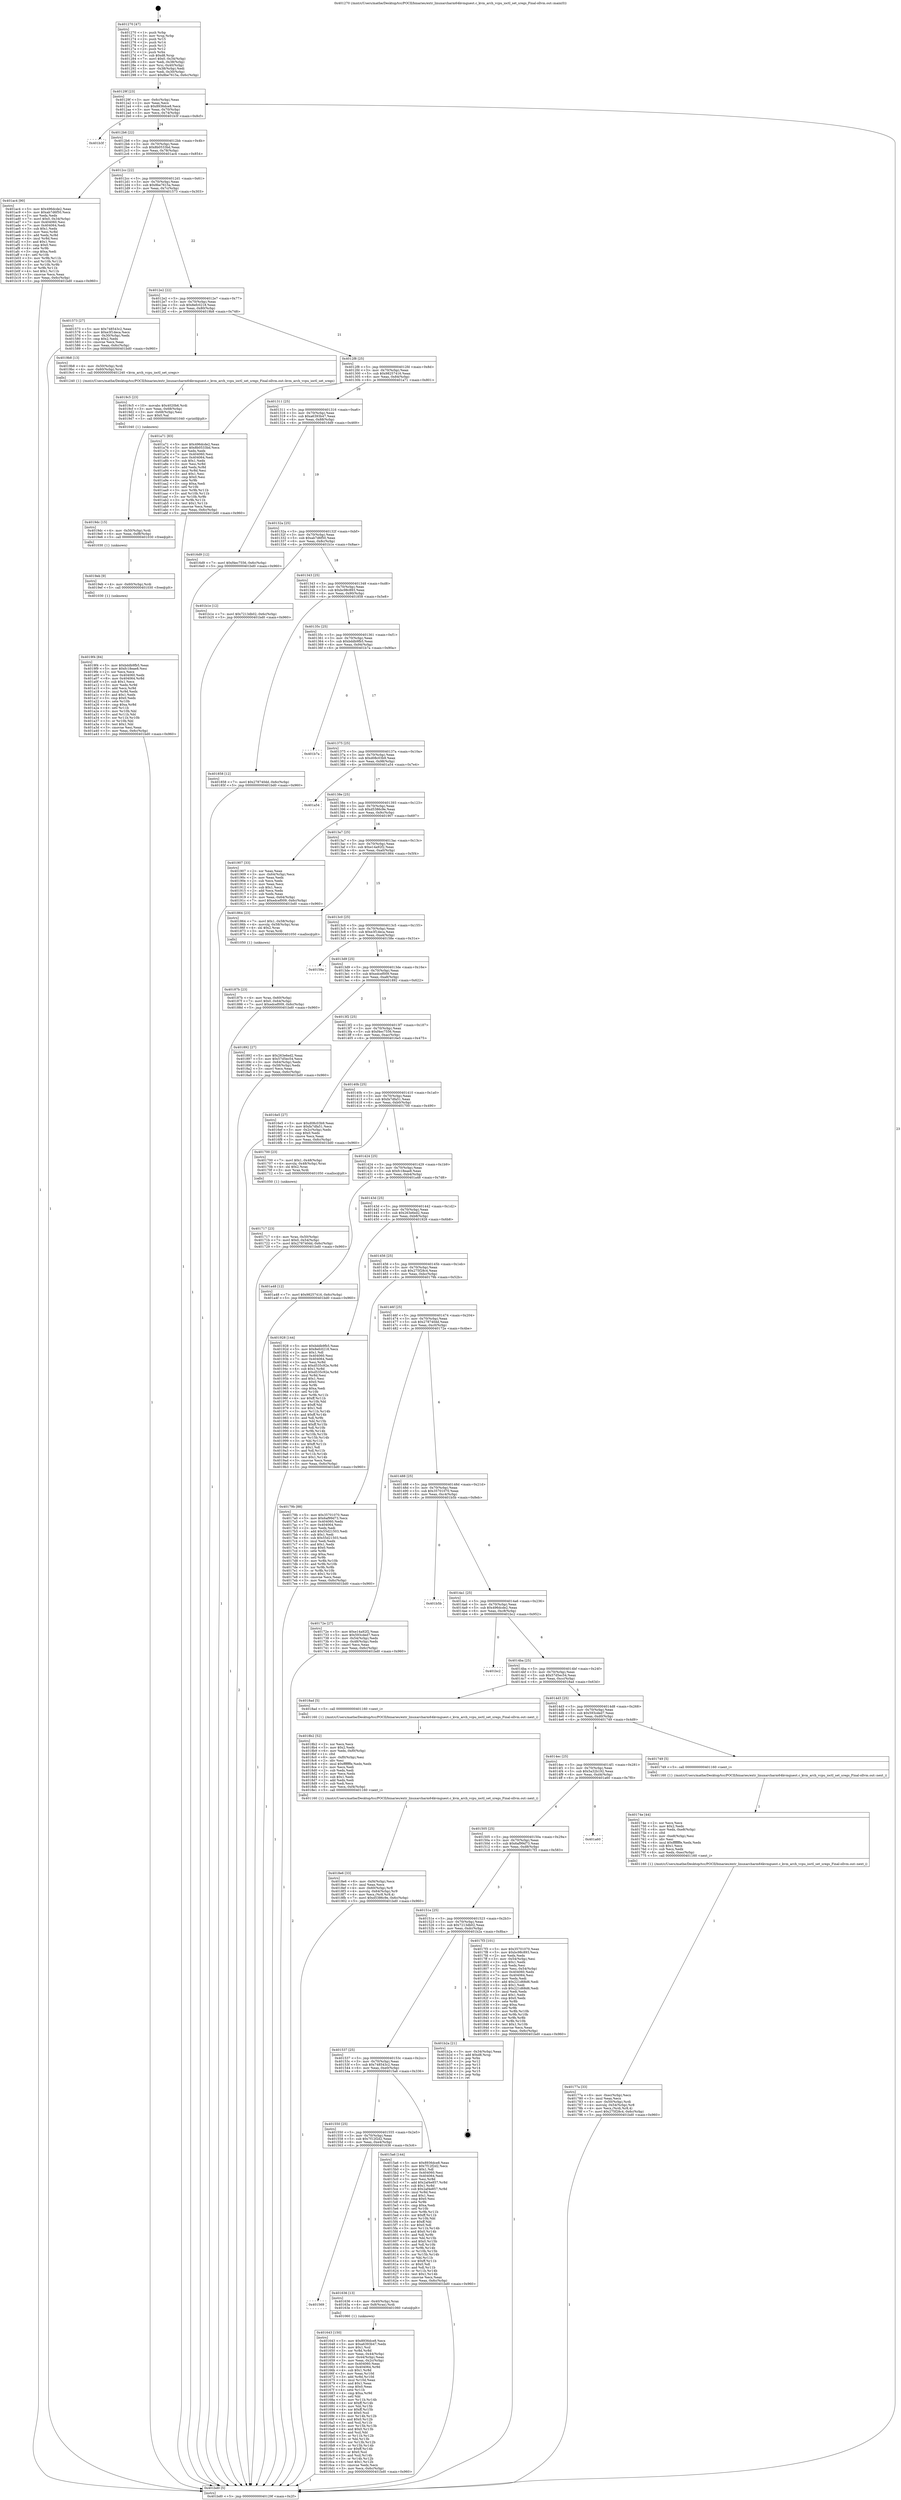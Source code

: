 digraph "0x401270" {
  label = "0x401270 (/mnt/c/Users/mathe/Desktop/tcc/POCII/binaries/extr_linuxarcharm64kvmguest.c_kvm_arch_vcpu_ioctl_set_sregs_Final-ollvm.out::main(0))"
  labelloc = "t"
  node[shape=record]

  Entry [label="",width=0.3,height=0.3,shape=circle,fillcolor=black,style=filled]
  "0x40129f" [label="{
     0x40129f [23]\l
     | [instrs]\l
     &nbsp;&nbsp;0x40129f \<+3\>: mov -0x6c(%rbp),%eax\l
     &nbsp;&nbsp;0x4012a2 \<+2\>: mov %eax,%ecx\l
     &nbsp;&nbsp;0x4012a4 \<+6\>: sub $0x8936dce8,%ecx\l
     &nbsp;&nbsp;0x4012aa \<+3\>: mov %eax,-0x70(%rbp)\l
     &nbsp;&nbsp;0x4012ad \<+3\>: mov %ecx,-0x74(%rbp)\l
     &nbsp;&nbsp;0x4012b0 \<+6\>: je 0000000000401b3f \<main+0x8cf\>\l
  }"]
  "0x401b3f" [label="{
     0x401b3f\l
  }", style=dashed]
  "0x4012b6" [label="{
     0x4012b6 [22]\l
     | [instrs]\l
     &nbsp;&nbsp;0x4012b6 \<+5\>: jmp 00000000004012bb \<main+0x4b\>\l
     &nbsp;&nbsp;0x4012bb \<+3\>: mov -0x70(%rbp),%eax\l
     &nbsp;&nbsp;0x4012be \<+5\>: sub $0x8b0533bd,%eax\l
     &nbsp;&nbsp;0x4012c3 \<+3\>: mov %eax,-0x78(%rbp)\l
     &nbsp;&nbsp;0x4012c6 \<+6\>: je 0000000000401ac4 \<main+0x854\>\l
  }"]
  Exit [label="",width=0.3,height=0.3,shape=circle,fillcolor=black,style=filled,peripheries=2]
  "0x401ac4" [label="{
     0x401ac4 [90]\l
     | [instrs]\l
     &nbsp;&nbsp;0x401ac4 \<+5\>: mov $0x496dcde2,%eax\l
     &nbsp;&nbsp;0x401ac9 \<+5\>: mov $0xab7d6f50,%ecx\l
     &nbsp;&nbsp;0x401ace \<+2\>: xor %edx,%edx\l
     &nbsp;&nbsp;0x401ad0 \<+7\>: movl $0x0,-0x34(%rbp)\l
     &nbsp;&nbsp;0x401ad7 \<+7\>: mov 0x404060,%esi\l
     &nbsp;&nbsp;0x401ade \<+7\>: mov 0x404064,%edi\l
     &nbsp;&nbsp;0x401ae5 \<+3\>: sub $0x1,%edx\l
     &nbsp;&nbsp;0x401ae8 \<+3\>: mov %esi,%r8d\l
     &nbsp;&nbsp;0x401aeb \<+3\>: add %edx,%r8d\l
     &nbsp;&nbsp;0x401aee \<+4\>: imul %r8d,%esi\l
     &nbsp;&nbsp;0x401af2 \<+3\>: and $0x1,%esi\l
     &nbsp;&nbsp;0x401af5 \<+3\>: cmp $0x0,%esi\l
     &nbsp;&nbsp;0x401af8 \<+4\>: sete %r9b\l
     &nbsp;&nbsp;0x401afc \<+3\>: cmp $0xa,%edi\l
     &nbsp;&nbsp;0x401aff \<+4\>: setl %r10b\l
     &nbsp;&nbsp;0x401b03 \<+3\>: mov %r9b,%r11b\l
     &nbsp;&nbsp;0x401b06 \<+3\>: and %r10b,%r11b\l
     &nbsp;&nbsp;0x401b09 \<+3\>: xor %r10b,%r9b\l
     &nbsp;&nbsp;0x401b0c \<+3\>: or %r9b,%r11b\l
     &nbsp;&nbsp;0x401b0f \<+4\>: test $0x1,%r11b\l
     &nbsp;&nbsp;0x401b13 \<+3\>: cmovne %ecx,%eax\l
     &nbsp;&nbsp;0x401b16 \<+3\>: mov %eax,-0x6c(%rbp)\l
     &nbsp;&nbsp;0x401b19 \<+5\>: jmp 0000000000401bd0 \<main+0x960\>\l
  }"]
  "0x4012cc" [label="{
     0x4012cc [22]\l
     | [instrs]\l
     &nbsp;&nbsp;0x4012cc \<+5\>: jmp 00000000004012d1 \<main+0x61\>\l
     &nbsp;&nbsp;0x4012d1 \<+3\>: mov -0x70(%rbp),%eax\l
     &nbsp;&nbsp;0x4012d4 \<+5\>: sub $0x8be7615a,%eax\l
     &nbsp;&nbsp;0x4012d9 \<+3\>: mov %eax,-0x7c(%rbp)\l
     &nbsp;&nbsp;0x4012dc \<+6\>: je 0000000000401573 \<main+0x303\>\l
  }"]
  "0x4019f4" [label="{
     0x4019f4 [84]\l
     | [instrs]\l
     &nbsp;&nbsp;0x4019f4 \<+5\>: mov $0xbddb9fb5,%eax\l
     &nbsp;&nbsp;0x4019f9 \<+5\>: mov $0xfc18eae8,%esi\l
     &nbsp;&nbsp;0x4019fe \<+2\>: xor %ecx,%ecx\l
     &nbsp;&nbsp;0x401a00 \<+7\>: mov 0x404060,%edx\l
     &nbsp;&nbsp;0x401a07 \<+8\>: mov 0x404064,%r8d\l
     &nbsp;&nbsp;0x401a0f \<+3\>: sub $0x1,%ecx\l
     &nbsp;&nbsp;0x401a12 \<+3\>: mov %edx,%r9d\l
     &nbsp;&nbsp;0x401a15 \<+3\>: add %ecx,%r9d\l
     &nbsp;&nbsp;0x401a18 \<+4\>: imul %r9d,%edx\l
     &nbsp;&nbsp;0x401a1c \<+3\>: and $0x1,%edx\l
     &nbsp;&nbsp;0x401a1f \<+3\>: cmp $0x0,%edx\l
     &nbsp;&nbsp;0x401a22 \<+4\>: sete %r10b\l
     &nbsp;&nbsp;0x401a26 \<+4\>: cmp $0xa,%r8d\l
     &nbsp;&nbsp;0x401a2a \<+4\>: setl %r11b\l
     &nbsp;&nbsp;0x401a2e \<+3\>: mov %r10b,%bl\l
     &nbsp;&nbsp;0x401a31 \<+3\>: and %r11b,%bl\l
     &nbsp;&nbsp;0x401a34 \<+3\>: xor %r11b,%r10b\l
     &nbsp;&nbsp;0x401a37 \<+3\>: or %r10b,%bl\l
     &nbsp;&nbsp;0x401a3a \<+3\>: test $0x1,%bl\l
     &nbsp;&nbsp;0x401a3d \<+3\>: cmovne %esi,%eax\l
     &nbsp;&nbsp;0x401a40 \<+3\>: mov %eax,-0x6c(%rbp)\l
     &nbsp;&nbsp;0x401a43 \<+5\>: jmp 0000000000401bd0 \<main+0x960\>\l
  }"]
  "0x401573" [label="{
     0x401573 [27]\l
     | [instrs]\l
     &nbsp;&nbsp;0x401573 \<+5\>: mov $0x748543c2,%eax\l
     &nbsp;&nbsp;0x401578 \<+5\>: mov $0xe3f1deca,%ecx\l
     &nbsp;&nbsp;0x40157d \<+3\>: mov -0x30(%rbp),%edx\l
     &nbsp;&nbsp;0x401580 \<+3\>: cmp $0x2,%edx\l
     &nbsp;&nbsp;0x401583 \<+3\>: cmovne %ecx,%eax\l
     &nbsp;&nbsp;0x401586 \<+3\>: mov %eax,-0x6c(%rbp)\l
     &nbsp;&nbsp;0x401589 \<+5\>: jmp 0000000000401bd0 \<main+0x960\>\l
  }"]
  "0x4012e2" [label="{
     0x4012e2 [22]\l
     | [instrs]\l
     &nbsp;&nbsp;0x4012e2 \<+5\>: jmp 00000000004012e7 \<main+0x77\>\l
     &nbsp;&nbsp;0x4012e7 \<+3\>: mov -0x70(%rbp),%eax\l
     &nbsp;&nbsp;0x4012ea \<+5\>: sub $0x8efc0218,%eax\l
     &nbsp;&nbsp;0x4012ef \<+3\>: mov %eax,-0x80(%rbp)\l
     &nbsp;&nbsp;0x4012f2 \<+6\>: je 00000000004019b8 \<main+0x748\>\l
  }"]
  "0x401bd0" [label="{
     0x401bd0 [5]\l
     | [instrs]\l
     &nbsp;&nbsp;0x401bd0 \<+5\>: jmp 000000000040129f \<main+0x2f\>\l
  }"]
  "0x401270" [label="{
     0x401270 [47]\l
     | [instrs]\l
     &nbsp;&nbsp;0x401270 \<+1\>: push %rbp\l
     &nbsp;&nbsp;0x401271 \<+3\>: mov %rsp,%rbp\l
     &nbsp;&nbsp;0x401274 \<+2\>: push %r15\l
     &nbsp;&nbsp;0x401276 \<+2\>: push %r14\l
     &nbsp;&nbsp;0x401278 \<+2\>: push %r13\l
     &nbsp;&nbsp;0x40127a \<+2\>: push %r12\l
     &nbsp;&nbsp;0x40127c \<+1\>: push %rbx\l
     &nbsp;&nbsp;0x40127d \<+7\>: sub $0xd8,%rsp\l
     &nbsp;&nbsp;0x401284 \<+7\>: movl $0x0,-0x34(%rbp)\l
     &nbsp;&nbsp;0x40128b \<+3\>: mov %edi,-0x38(%rbp)\l
     &nbsp;&nbsp;0x40128e \<+4\>: mov %rsi,-0x40(%rbp)\l
     &nbsp;&nbsp;0x401292 \<+3\>: mov -0x38(%rbp),%edi\l
     &nbsp;&nbsp;0x401295 \<+3\>: mov %edi,-0x30(%rbp)\l
     &nbsp;&nbsp;0x401298 \<+7\>: movl $0x8be7615a,-0x6c(%rbp)\l
  }"]
  "0x4019eb" [label="{
     0x4019eb [9]\l
     | [instrs]\l
     &nbsp;&nbsp;0x4019eb \<+4\>: mov -0x60(%rbp),%rdi\l
     &nbsp;&nbsp;0x4019ef \<+5\>: call 0000000000401030 \<free@plt\>\l
     | [calls]\l
     &nbsp;&nbsp;0x401030 \{1\} (unknown)\l
  }"]
  "0x4019b8" [label="{
     0x4019b8 [13]\l
     | [instrs]\l
     &nbsp;&nbsp;0x4019b8 \<+4\>: mov -0x50(%rbp),%rdi\l
     &nbsp;&nbsp;0x4019bc \<+4\>: mov -0x60(%rbp),%rsi\l
     &nbsp;&nbsp;0x4019c0 \<+5\>: call 0000000000401240 \<kvm_arch_vcpu_ioctl_set_sregs\>\l
     | [calls]\l
     &nbsp;&nbsp;0x401240 \{1\} (/mnt/c/Users/mathe/Desktop/tcc/POCII/binaries/extr_linuxarcharm64kvmguest.c_kvm_arch_vcpu_ioctl_set_sregs_Final-ollvm.out::kvm_arch_vcpu_ioctl_set_sregs)\l
  }"]
  "0x4012f8" [label="{
     0x4012f8 [25]\l
     | [instrs]\l
     &nbsp;&nbsp;0x4012f8 \<+5\>: jmp 00000000004012fd \<main+0x8d\>\l
     &nbsp;&nbsp;0x4012fd \<+3\>: mov -0x70(%rbp),%eax\l
     &nbsp;&nbsp;0x401300 \<+5\>: sub $0x98257416,%eax\l
     &nbsp;&nbsp;0x401305 \<+6\>: mov %eax,-0x84(%rbp)\l
     &nbsp;&nbsp;0x40130b \<+6\>: je 0000000000401a71 \<main+0x801\>\l
  }"]
  "0x4019dc" [label="{
     0x4019dc [15]\l
     | [instrs]\l
     &nbsp;&nbsp;0x4019dc \<+4\>: mov -0x50(%rbp),%rdi\l
     &nbsp;&nbsp;0x4019e0 \<+6\>: mov %eax,-0xf8(%rbp)\l
     &nbsp;&nbsp;0x4019e6 \<+5\>: call 0000000000401030 \<free@plt\>\l
     | [calls]\l
     &nbsp;&nbsp;0x401030 \{1\} (unknown)\l
  }"]
  "0x401a71" [label="{
     0x401a71 [83]\l
     | [instrs]\l
     &nbsp;&nbsp;0x401a71 \<+5\>: mov $0x496dcde2,%eax\l
     &nbsp;&nbsp;0x401a76 \<+5\>: mov $0x8b0533bd,%ecx\l
     &nbsp;&nbsp;0x401a7b \<+2\>: xor %edx,%edx\l
     &nbsp;&nbsp;0x401a7d \<+7\>: mov 0x404060,%esi\l
     &nbsp;&nbsp;0x401a84 \<+7\>: mov 0x404064,%edi\l
     &nbsp;&nbsp;0x401a8b \<+3\>: sub $0x1,%edx\l
     &nbsp;&nbsp;0x401a8e \<+3\>: mov %esi,%r8d\l
     &nbsp;&nbsp;0x401a91 \<+3\>: add %edx,%r8d\l
     &nbsp;&nbsp;0x401a94 \<+4\>: imul %r8d,%esi\l
     &nbsp;&nbsp;0x401a98 \<+3\>: and $0x1,%esi\l
     &nbsp;&nbsp;0x401a9b \<+3\>: cmp $0x0,%esi\l
     &nbsp;&nbsp;0x401a9e \<+4\>: sete %r9b\l
     &nbsp;&nbsp;0x401aa2 \<+3\>: cmp $0xa,%edi\l
     &nbsp;&nbsp;0x401aa5 \<+4\>: setl %r10b\l
     &nbsp;&nbsp;0x401aa9 \<+3\>: mov %r9b,%r11b\l
     &nbsp;&nbsp;0x401aac \<+3\>: and %r10b,%r11b\l
     &nbsp;&nbsp;0x401aaf \<+3\>: xor %r10b,%r9b\l
     &nbsp;&nbsp;0x401ab2 \<+3\>: or %r9b,%r11b\l
     &nbsp;&nbsp;0x401ab5 \<+4\>: test $0x1,%r11b\l
     &nbsp;&nbsp;0x401ab9 \<+3\>: cmovne %ecx,%eax\l
     &nbsp;&nbsp;0x401abc \<+3\>: mov %eax,-0x6c(%rbp)\l
     &nbsp;&nbsp;0x401abf \<+5\>: jmp 0000000000401bd0 \<main+0x960\>\l
  }"]
  "0x401311" [label="{
     0x401311 [25]\l
     | [instrs]\l
     &nbsp;&nbsp;0x401311 \<+5\>: jmp 0000000000401316 \<main+0xa6\>\l
     &nbsp;&nbsp;0x401316 \<+3\>: mov -0x70(%rbp),%eax\l
     &nbsp;&nbsp;0x401319 \<+5\>: sub $0xa6393b47,%eax\l
     &nbsp;&nbsp;0x40131e \<+6\>: mov %eax,-0x88(%rbp)\l
     &nbsp;&nbsp;0x401324 \<+6\>: je 00000000004016d9 \<main+0x469\>\l
  }"]
  "0x4019c5" [label="{
     0x4019c5 [23]\l
     | [instrs]\l
     &nbsp;&nbsp;0x4019c5 \<+10\>: movabs $0x4020b6,%rdi\l
     &nbsp;&nbsp;0x4019cf \<+3\>: mov %eax,-0x68(%rbp)\l
     &nbsp;&nbsp;0x4019d2 \<+3\>: mov -0x68(%rbp),%esi\l
     &nbsp;&nbsp;0x4019d5 \<+2\>: mov $0x0,%al\l
     &nbsp;&nbsp;0x4019d7 \<+5\>: call 0000000000401040 \<printf@plt\>\l
     | [calls]\l
     &nbsp;&nbsp;0x401040 \{1\} (unknown)\l
  }"]
  "0x4016d9" [label="{
     0x4016d9 [12]\l
     | [instrs]\l
     &nbsp;&nbsp;0x4016d9 \<+7\>: movl $0xf4ec7556,-0x6c(%rbp)\l
     &nbsp;&nbsp;0x4016e0 \<+5\>: jmp 0000000000401bd0 \<main+0x960\>\l
  }"]
  "0x40132a" [label="{
     0x40132a [25]\l
     | [instrs]\l
     &nbsp;&nbsp;0x40132a \<+5\>: jmp 000000000040132f \<main+0xbf\>\l
     &nbsp;&nbsp;0x40132f \<+3\>: mov -0x70(%rbp),%eax\l
     &nbsp;&nbsp;0x401332 \<+5\>: sub $0xab7d6f50,%eax\l
     &nbsp;&nbsp;0x401337 \<+6\>: mov %eax,-0x8c(%rbp)\l
     &nbsp;&nbsp;0x40133d \<+6\>: je 0000000000401b1e \<main+0x8ae\>\l
  }"]
  "0x4018e6" [label="{
     0x4018e6 [33]\l
     | [instrs]\l
     &nbsp;&nbsp;0x4018e6 \<+6\>: mov -0xf4(%rbp),%ecx\l
     &nbsp;&nbsp;0x4018ec \<+3\>: imul %eax,%ecx\l
     &nbsp;&nbsp;0x4018ef \<+4\>: mov -0x60(%rbp),%r8\l
     &nbsp;&nbsp;0x4018f3 \<+4\>: movslq -0x64(%rbp),%r9\l
     &nbsp;&nbsp;0x4018f7 \<+4\>: mov %ecx,(%r8,%r9,4)\l
     &nbsp;&nbsp;0x4018fb \<+7\>: movl $0xd5386c9e,-0x6c(%rbp)\l
     &nbsp;&nbsp;0x401902 \<+5\>: jmp 0000000000401bd0 \<main+0x960\>\l
  }"]
  "0x401b1e" [label="{
     0x401b1e [12]\l
     | [instrs]\l
     &nbsp;&nbsp;0x401b1e \<+7\>: movl $0x7213db02,-0x6c(%rbp)\l
     &nbsp;&nbsp;0x401b25 \<+5\>: jmp 0000000000401bd0 \<main+0x960\>\l
  }"]
  "0x401343" [label="{
     0x401343 [25]\l
     | [instrs]\l
     &nbsp;&nbsp;0x401343 \<+5\>: jmp 0000000000401348 \<main+0xd8\>\l
     &nbsp;&nbsp;0x401348 \<+3\>: mov -0x70(%rbp),%eax\l
     &nbsp;&nbsp;0x40134b \<+5\>: sub $0xbc98c893,%eax\l
     &nbsp;&nbsp;0x401350 \<+6\>: mov %eax,-0x90(%rbp)\l
     &nbsp;&nbsp;0x401356 \<+6\>: je 0000000000401858 \<main+0x5e8\>\l
  }"]
  "0x4018b2" [label="{
     0x4018b2 [52]\l
     | [instrs]\l
     &nbsp;&nbsp;0x4018b2 \<+2\>: xor %ecx,%ecx\l
     &nbsp;&nbsp;0x4018b4 \<+5\>: mov $0x2,%edx\l
     &nbsp;&nbsp;0x4018b9 \<+6\>: mov %edx,-0xf0(%rbp)\l
     &nbsp;&nbsp;0x4018bf \<+1\>: cltd\l
     &nbsp;&nbsp;0x4018c0 \<+6\>: mov -0xf0(%rbp),%esi\l
     &nbsp;&nbsp;0x4018c6 \<+2\>: idiv %esi\l
     &nbsp;&nbsp;0x4018c8 \<+6\>: imul $0xfffffffe,%edx,%edx\l
     &nbsp;&nbsp;0x4018ce \<+2\>: mov %ecx,%edi\l
     &nbsp;&nbsp;0x4018d0 \<+2\>: sub %edx,%edi\l
     &nbsp;&nbsp;0x4018d2 \<+2\>: mov %ecx,%edx\l
     &nbsp;&nbsp;0x4018d4 \<+3\>: sub $0x1,%edx\l
     &nbsp;&nbsp;0x4018d7 \<+2\>: add %edx,%edi\l
     &nbsp;&nbsp;0x4018d9 \<+2\>: sub %edi,%ecx\l
     &nbsp;&nbsp;0x4018db \<+6\>: mov %ecx,-0xf4(%rbp)\l
     &nbsp;&nbsp;0x4018e1 \<+5\>: call 0000000000401160 \<next_i\>\l
     | [calls]\l
     &nbsp;&nbsp;0x401160 \{1\} (/mnt/c/Users/mathe/Desktop/tcc/POCII/binaries/extr_linuxarcharm64kvmguest.c_kvm_arch_vcpu_ioctl_set_sregs_Final-ollvm.out::next_i)\l
  }"]
  "0x401858" [label="{
     0x401858 [12]\l
     | [instrs]\l
     &nbsp;&nbsp;0x401858 \<+7\>: movl $0x278740dd,-0x6c(%rbp)\l
     &nbsp;&nbsp;0x40185f \<+5\>: jmp 0000000000401bd0 \<main+0x960\>\l
  }"]
  "0x40135c" [label="{
     0x40135c [25]\l
     | [instrs]\l
     &nbsp;&nbsp;0x40135c \<+5\>: jmp 0000000000401361 \<main+0xf1\>\l
     &nbsp;&nbsp;0x401361 \<+3\>: mov -0x70(%rbp),%eax\l
     &nbsp;&nbsp;0x401364 \<+5\>: sub $0xbddb9fb5,%eax\l
     &nbsp;&nbsp;0x401369 \<+6\>: mov %eax,-0x94(%rbp)\l
     &nbsp;&nbsp;0x40136f \<+6\>: je 0000000000401b7a \<main+0x90a\>\l
  }"]
  "0x40187b" [label="{
     0x40187b [23]\l
     | [instrs]\l
     &nbsp;&nbsp;0x40187b \<+4\>: mov %rax,-0x60(%rbp)\l
     &nbsp;&nbsp;0x40187f \<+7\>: movl $0x0,-0x64(%rbp)\l
     &nbsp;&nbsp;0x401886 \<+7\>: movl $0xedcef009,-0x6c(%rbp)\l
     &nbsp;&nbsp;0x40188d \<+5\>: jmp 0000000000401bd0 \<main+0x960\>\l
  }"]
  "0x401b7a" [label="{
     0x401b7a\l
  }", style=dashed]
  "0x401375" [label="{
     0x401375 [25]\l
     | [instrs]\l
     &nbsp;&nbsp;0x401375 \<+5\>: jmp 000000000040137a \<main+0x10a\>\l
     &nbsp;&nbsp;0x40137a \<+3\>: mov -0x70(%rbp),%eax\l
     &nbsp;&nbsp;0x40137d \<+5\>: sub $0xd08c03b9,%eax\l
     &nbsp;&nbsp;0x401382 \<+6\>: mov %eax,-0x98(%rbp)\l
     &nbsp;&nbsp;0x401388 \<+6\>: je 0000000000401a54 \<main+0x7e4\>\l
  }"]
  "0x40177a" [label="{
     0x40177a [33]\l
     | [instrs]\l
     &nbsp;&nbsp;0x40177a \<+6\>: mov -0xec(%rbp),%ecx\l
     &nbsp;&nbsp;0x401780 \<+3\>: imul %eax,%ecx\l
     &nbsp;&nbsp;0x401783 \<+4\>: mov -0x50(%rbp),%rdi\l
     &nbsp;&nbsp;0x401787 \<+4\>: movslq -0x54(%rbp),%r8\l
     &nbsp;&nbsp;0x40178b \<+4\>: mov %ecx,(%rdi,%r8,4)\l
     &nbsp;&nbsp;0x40178f \<+7\>: movl $0x275f28c4,-0x6c(%rbp)\l
     &nbsp;&nbsp;0x401796 \<+5\>: jmp 0000000000401bd0 \<main+0x960\>\l
  }"]
  "0x401a54" [label="{
     0x401a54\l
  }", style=dashed]
  "0x40138e" [label="{
     0x40138e [25]\l
     | [instrs]\l
     &nbsp;&nbsp;0x40138e \<+5\>: jmp 0000000000401393 \<main+0x123\>\l
     &nbsp;&nbsp;0x401393 \<+3\>: mov -0x70(%rbp),%eax\l
     &nbsp;&nbsp;0x401396 \<+5\>: sub $0xd5386c9e,%eax\l
     &nbsp;&nbsp;0x40139b \<+6\>: mov %eax,-0x9c(%rbp)\l
     &nbsp;&nbsp;0x4013a1 \<+6\>: je 0000000000401907 \<main+0x697\>\l
  }"]
  "0x40174e" [label="{
     0x40174e [44]\l
     | [instrs]\l
     &nbsp;&nbsp;0x40174e \<+2\>: xor %ecx,%ecx\l
     &nbsp;&nbsp;0x401750 \<+5\>: mov $0x2,%edx\l
     &nbsp;&nbsp;0x401755 \<+6\>: mov %edx,-0xe8(%rbp)\l
     &nbsp;&nbsp;0x40175b \<+1\>: cltd\l
     &nbsp;&nbsp;0x40175c \<+6\>: mov -0xe8(%rbp),%esi\l
     &nbsp;&nbsp;0x401762 \<+2\>: idiv %esi\l
     &nbsp;&nbsp;0x401764 \<+6\>: imul $0xfffffffe,%edx,%edx\l
     &nbsp;&nbsp;0x40176a \<+3\>: sub $0x1,%ecx\l
     &nbsp;&nbsp;0x40176d \<+2\>: sub %ecx,%edx\l
     &nbsp;&nbsp;0x40176f \<+6\>: mov %edx,-0xec(%rbp)\l
     &nbsp;&nbsp;0x401775 \<+5\>: call 0000000000401160 \<next_i\>\l
     | [calls]\l
     &nbsp;&nbsp;0x401160 \{1\} (/mnt/c/Users/mathe/Desktop/tcc/POCII/binaries/extr_linuxarcharm64kvmguest.c_kvm_arch_vcpu_ioctl_set_sregs_Final-ollvm.out::next_i)\l
  }"]
  "0x401907" [label="{
     0x401907 [33]\l
     | [instrs]\l
     &nbsp;&nbsp;0x401907 \<+2\>: xor %eax,%eax\l
     &nbsp;&nbsp;0x401909 \<+3\>: mov -0x64(%rbp),%ecx\l
     &nbsp;&nbsp;0x40190c \<+2\>: mov %eax,%edx\l
     &nbsp;&nbsp;0x40190e \<+2\>: sub %ecx,%edx\l
     &nbsp;&nbsp;0x401910 \<+2\>: mov %eax,%ecx\l
     &nbsp;&nbsp;0x401912 \<+3\>: sub $0x1,%ecx\l
     &nbsp;&nbsp;0x401915 \<+2\>: add %ecx,%edx\l
     &nbsp;&nbsp;0x401917 \<+2\>: sub %edx,%eax\l
     &nbsp;&nbsp;0x401919 \<+3\>: mov %eax,-0x64(%rbp)\l
     &nbsp;&nbsp;0x40191c \<+7\>: movl $0xedcef009,-0x6c(%rbp)\l
     &nbsp;&nbsp;0x401923 \<+5\>: jmp 0000000000401bd0 \<main+0x960\>\l
  }"]
  "0x4013a7" [label="{
     0x4013a7 [25]\l
     | [instrs]\l
     &nbsp;&nbsp;0x4013a7 \<+5\>: jmp 00000000004013ac \<main+0x13c\>\l
     &nbsp;&nbsp;0x4013ac \<+3\>: mov -0x70(%rbp),%eax\l
     &nbsp;&nbsp;0x4013af \<+5\>: sub $0xe14a92f2,%eax\l
     &nbsp;&nbsp;0x4013b4 \<+6\>: mov %eax,-0xa0(%rbp)\l
     &nbsp;&nbsp;0x4013ba \<+6\>: je 0000000000401864 \<main+0x5f4\>\l
  }"]
  "0x401717" [label="{
     0x401717 [23]\l
     | [instrs]\l
     &nbsp;&nbsp;0x401717 \<+4\>: mov %rax,-0x50(%rbp)\l
     &nbsp;&nbsp;0x40171b \<+7\>: movl $0x0,-0x54(%rbp)\l
     &nbsp;&nbsp;0x401722 \<+7\>: movl $0x278740dd,-0x6c(%rbp)\l
     &nbsp;&nbsp;0x401729 \<+5\>: jmp 0000000000401bd0 \<main+0x960\>\l
  }"]
  "0x401864" [label="{
     0x401864 [23]\l
     | [instrs]\l
     &nbsp;&nbsp;0x401864 \<+7\>: movl $0x1,-0x58(%rbp)\l
     &nbsp;&nbsp;0x40186b \<+4\>: movslq -0x58(%rbp),%rax\l
     &nbsp;&nbsp;0x40186f \<+4\>: shl $0x2,%rax\l
     &nbsp;&nbsp;0x401873 \<+3\>: mov %rax,%rdi\l
     &nbsp;&nbsp;0x401876 \<+5\>: call 0000000000401050 \<malloc@plt\>\l
     | [calls]\l
     &nbsp;&nbsp;0x401050 \{1\} (unknown)\l
  }"]
  "0x4013c0" [label="{
     0x4013c0 [25]\l
     | [instrs]\l
     &nbsp;&nbsp;0x4013c0 \<+5\>: jmp 00000000004013c5 \<main+0x155\>\l
     &nbsp;&nbsp;0x4013c5 \<+3\>: mov -0x70(%rbp),%eax\l
     &nbsp;&nbsp;0x4013c8 \<+5\>: sub $0xe3f1deca,%eax\l
     &nbsp;&nbsp;0x4013cd \<+6\>: mov %eax,-0xa4(%rbp)\l
     &nbsp;&nbsp;0x4013d3 \<+6\>: je 000000000040158e \<main+0x31e\>\l
  }"]
  "0x401643" [label="{
     0x401643 [150]\l
     | [instrs]\l
     &nbsp;&nbsp;0x401643 \<+5\>: mov $0x8936dce8,%ecx\l
     &nbsp;&nbsp;0x401648 \<+5\>: mov $0xa6393b47,%edx\l
     &nbsp;&nbsp;0x40164d \<+3\>: mov $0x1,%sil\l
     &nbsp;&nbsp;0x401650 \<+3\>: xor %r8d,%r8d\l
     &nbsp;&nbsp;0x401653 \<+3\>: mov %eax,-0x44(%rbp)\l
     &nbsp;&nbsp;0x401656 \<+3\>: mov -0x44(%rbp),%eax\l
     &nbsp;&nbsp;0x401659 \<+3\>: mov %eax,-0x2c(%rbp)\l
     &nbsp;&nbsp;0x40165c \<+7\>: mov 0x404060,%eax\l
     &nbsp;&nbsp;0x401663 \<+8\>: mov 0x404064,%r9d\l
     &nbsp;&nbsp;0x40166b \<+4\>: sub $0x1,%r8d\l
     &nbsp;&nbsp;0x40166f \<+3\>: mov %eax,%r10d\l
     &nbsp;&nbsp;0x401672 \<+3\>: add %r8d,%r10d\l
     &nbsp;&nbsp;0x401675 \<+4\>: imul %r10d,%eax\l
     &nbsp;&nbsp;0x401679 \<+3\>: and $0x1,%eax\l
     &nbsp;&nbsp;0x40167c \<+3\>: cmp $0x0,%eax\l
     &nbsp;&nbsp;0x40167f \<+4\>: sete %r11b\l
     &nbsp;&nbsp;0x401683 \<+4\>: cmp $0xa,%r9d\l
     &nbsp;&nbsp;0x401687 \<+3\>: setl %bl\l
     &nbsp;&nbsp;0x40168a \<+3\>: mov %r11b,%r14b\l
     &nbsp;&nbsp;0x40168d \<+4\>: xor $0xff,%r14b\l
     &nbsp;&nbsp;0x401691 \<+3\>: mov %bl,%r15b\l
     &nbsp;&nbsp;0x401694 \<+4\>: xor $0xff,%r15b\l
     &nbsp;&nbsp;0x401698 \<+4\>: xor $0x0,%sil\l
     &nbsp;&nbsp;0x40169c \<+3\>: mov %r14b,%r12b\l
     &nbsp;&nbsp;0x40169f \<+4\>: and $0x0,%r12b\l
     &nbsp;&nbsp;0x4016a3 \<+3\>: and %sil,%r11b\l
     &nbsp;&nbsp;0x4016a6 \<+3\>: mov %r15b,%r13b\l
     &nbsp;&nbsp;0x4016a9 \<+4\>: and $0x0,%r13b\l
     &nbsp;&nbsp;0x4016ad \<+3\>: and %sil,%bl\l
     &nbsp;&nbsp;0x4016b0 \<+3\>: or %r11b,%r12b\l
     &nbsp;&nbsp;0x4016b3 \<+3\>: or %bl,%r13b\l
     &nbsp;&nbsp;0x4016b6 \<+3\>: xor %r13b,%r12b\l
     &nbsp;&nbsp;0x4016b9 \<+3\>: or %r15b,%r14b\l
     &nbsp;&nbsp;0x4016bc \<+4\>: xor $0xff,%r14b\l
     &nbsp;&nbsp;0x4016c0 \<+4\>: or $0x0,%sil\l
     &nbsp;&nbsp;0x4016c4 \<+3\>: and %sil,%r14b\l
     &nbsp;&nbsp;0x4016c7 \<+3\>: or %r14b,%r12b\l
     &nbsp;&nbsp;0x4016ca \<+4\>: test $0x1,%r12b\l
     &nbsp;&nbsp;0x4016ce \<+3\>: cmovne %edx,%ecx\l
     &nbsp;&nbsp;0x4016d1 \<+3\>: mov %ecx,-0x6c(%rbp)\l
     &nbsp;&nbsp;0x4016d4 \<+5\>: jmp 0000000000401bd0 \<main+0x960\>\l
  }"]
  "0x40158e" [label="{
     0x40158e\l
  }", style=dashed]
  "0x4013d9" [label="{
     0x4013d9 [25]\l
     | [instrs]\l
     &nbsp;&nbsp;0x4013d9 \<+5\>: jmp 00000000004013de \<main+0x16e\>\l
     &nbsp;&nbsp;0x4013de \<+3\>: mov -0x70(%rbp),%eax\l
     &nbsp;&nbsp;0x4013e1 \<+5\>: sub $0xedcef009,%eax\l
     &nbsp;&nbsp;0x4013e6 \<+6\>: mov %eax,-0xa8(%rbp)\l
     &nbsp;&nbsp;0x4013ec \<+6\>: je 0000000000401892 \<main+0x622\>\l
  }"]
  "0x401569" [label="{
     0x401569\l
  }", style=dashed]
  "0x401892" [label="{
     0x401892 [27]\l
     | [instrs]\l
     &nbsp;&nbsp;0x401892 \<+5\>: mov $0x263e6ed2,%eax\l
     &nbsp;&nbsp;0x401897 \<+5\>: mov $0x57d5ec54,%ecx\l
     &nbsp;&nbsp;0x40189c \<+3\>: mov -0x64(%rbp),%edx\l
     &nbsp;&nbsp;0x40189f \<+3\>: cmp -0x58(%rbp),%edx\l
     &nbsp;&nbsp;0x4018a2 \<+3\>: cmovl %ecx,%eax\l
     &nbsp;&nbsp;0x4018a5 \<+3\>: mov %eax,-0x6c(%rbp)\l
     &nbsp;&nbsp;0x4018a8 \<+5\>: jmp 0000000000401bd0 \<main+0x960\>\l
  }"]
  "0x4013f2" [label="{
     0x4013f2 [25]\l
     | [instrs]\l
     &nbsp;&nbsp;0x4013f2 \<+5\>: jmp 00000000004013f7 \<main+0x187\>\l
     &nbsp;&nbsp;0x4013f7 \<+3\>: mov -0x70(%rbp),%eax\l
     &nbsp;&nbsp;0x4013fa \<+5\>: sub $0xf4ec7556,%eax\l
     &nbsp;&nbsp;0x4013ff \<+6\>: mov %eax,-0xac(%rbp)\l
     &nbsp;&nbsp;0x401405 \<+6\>: je 00000000004016e5 \<main+0x475\>\l
  }"]
  "0x401636" [label="{
     0x401636 [13]\l
     | [instrs]\l
     &nbsp;&nbsp;0x401636 \<+4\>: mov -0x40(%rbp),%rax\l
     &nbsp;&nbsp;0x40163a \<+4\>: mov 0x8(%rax),%rdi\l
     &nbsp;&nbsp;0x40163e \<+5\>: call 0000000000401060 \<atoi@plt\>\l
     | [calls]\l
     &nbsp;&nbsp;0x401060 \{1\} (unknown)\l
  }"]
  "0x4016e5" [label="{
     0x4016e5 [27]\l
     | [instrs]\l
     &nbsp;&nbsp;0x4016e5 \<+5\>: mov $0xd08c03b9,%eax\l
     &nbsp;&nbsp;0x4016ea \<+5\>: mov $0xfa7dfa51,%ecx\l
     &nbsp;&nbsp;0x4016ef \<+3\>: mov -0x2c(%rbp),%edx\l
     &nbsp;&nbsp;0x4016f2 \<+3\>: cmp $0x0,%edx\l
     &nbsp;&nbsp;0x4016f5 \<+3\>: cmove %ecx,%eax\l
     &nbsp;&nbsp;0x4016f8 \<+3\>: mov %eax,-0x6c(%rbp)\l
     &nbsp;&nbsp;0x4016fb \<+5\>: jmp 0000000000401bd0 \<main+0x960\>\l
  }"]
  "0x40140b" [label="{
     0x40140b [25]\l
     | [instrs]\l
     &nbsp;&nbsp;0x40140b \<+5\>: jmp 0000000000401410 \<main+0x1a0\>\l
     &nbsp;&nbsp;0x401410 \<+3\>: mov -0x70(%rbp),%eax\l
     &nbsp;&nbsp;0x401413 \<+5\>: sub $0xfa7dfa51,%eax\l
     &nbsp;&nbsp;0x401418 \<+6\>: mov %eax,-0xb0(%rbp)\l
     &nbsp;&nbsp;0x40141e \<+6\>: je 0000000000401700 \<main+0x490\>\l
  }"]
  "0x401550" [label="{
     0x401550 [25]\l
     | [instrs]\l
     &nbsp;&nbsp;0x401550 \<+5\>: jmp 0000000000401555 \<main+0x2e5\>\l
     &nbsp;&nbsp;0x401555 \<+3\>: mov -0x70(%rbp),%eax\l
     &nbsp;&nbsp;0x401558 \<+5\>: sub $0x7f12f2d2,%eax\l
     &nbsp;&nbsp;0x40155d \<+6\>: mov %eax,-0xe4(%rbp)\l
     &nbsp;&nbsp;0x401563 \<+6\>: je 0000000000401636 \<main+0x3c6\>\l
  }"]
  "0x401700" [label="{
     0x401700 [23]\l
     | [instrs]\l
     &nbsp;&nbsp;0x401700 \<+7\>: movl $0x1,-0x48(%rbp)\l
     &nbsp;&nbsp;0x401707 \<+4\>: movslq -0x48(%rbp),%rax\l
     &nbsp;&nbsp;0x40170b \<+4\>: shl $0x2,%rax\l
     &nbsp;&nbsp;0x40170f \<+3\>: mov %rax,%rdi\l
     &nbsp;&nbsp;0x401712 \<+5\>: call 0000000000401050 \<malloc@plt\>\l
     | [calls]\l
     &nbsp;&nbsp;0x401050 \{1\} (unknown)\l
  }"]
  "0x401424" [label="{
     0x401424 [25]\l
     | [instrs]\l
     &nbsp;&nbsp;0x401424 \<+5\>: jmp 0000000000401429 \<main+0x1b9\>\l
     &nbsp;&nbsp;0x401429 \<+3\>: mov -0x70(%rbp),%eax\l
     &nbsp;&nbsp;0x40142c \<+5\>: sub $0xfc18eae8,%eax\l
     &nbsp;&nbsp;0x401431 \<+6\>: mov %eax,-0xb4(%rbp)\l
     &nbsp;&nbsp;0x401437 \<+6\>: je 0000000000401a48 \<main+0x7d8\>\l
  }"]
  "0x4015a6" [label="{
     0x4015a6 [144]\l
     | [instrs]\l
     &nbsp;&nbsp;0x4015a6 \<+5\>: mov $0x8936dce8,%eax\l
     &nbsp;&nbsp;0x4015ab \<+5\>: mov $0x7f12f2d2,%ecx\l
     &nbsp;&nbsp;0x4015b0 \<+2\>: mov $0x1,%dl\l
     &nbsp;&nbsp;0x4015b2 \<+7\>: mov 0x404060,%esi\l
     &nbsp;&nbsp;0x4015b9 \<+7\>: mov 0x404064,%edi\l
     &nbsp;&nbsp;0x4015c0 \<+3\>: mov %esi,%r8d\l
     &nbsp;&nbsp;0x4015c3 \<+7\>: add $0x2af4e857,%r8d\l
     &nbsp;&nbsp;0x4015ca \<+4\>: sub $0x1,%r8d\l
     &nbsp;&nbsp;0x4015ce \<+7\>: sub $0x2af4e857,%r8d\l
     &nbsp;&nbsp;0x4015d5 \<+4\>: imul %r8d,%esi\l
     &nbsp;&nbsp;0x4015d9 \<+3\>: and $0x1,%esi\l
     &nbsp;&nbsp;0x4015dc \<+3\>: cmp $0x0,%esi\l
     &nbsp;&nbsp;0x4015df \<+4\>: sete %r9b\l
     &nbsp;&nbsp;0x4015e3 \<+3\>: cmp $0xa,%edi\l
     &nbsp;&nbsp;0x4015e6 \<+4\>: setl %r10b\l
     &nbsp;&nbsp;0x4015ea \<+3\>: mov %r9b,%r11b\l
     &nbsp;&nbsp;0x4015ed \<+4\>: xor $0xff,%r11b\l
     &nbsp;&nbsp;0x4015f1 \<+3\>: mov %r10b,%bl\l
     &nbsp;&nbsp;0x4015f4 \<+3\>: xor $0xff,%bl\l
     &nbsp;&nbsp;0x4015f7 \<+3\>: xor $0x0,%dl\l
     &nbsp;&nbsp;0x4015fa \<+3\>: mov %r11b,%r14b\l
     &nbsp;&nbsp;0x4015fd \<+4\>: and $0x0,%r14b\l
     &nbsp;&nbsp;0x401601 \<+3\>: and %dl,%r9b\l
     &nbsp;&nbsp;0x401604 \<+3\>: mov %bl,%r15b\l
     &nbsp;&nbsp;0x401607 \<+4\>: and $0x0,%r15b\l
     &nbsp;&nbsp;0x40160b \<+3\>: and %dl,%r10b\l
     &nbsp;&nbsp;0x40160e \<+3\>: or %r9b,%r14b\l
     &nbsp;&nbsp;0x401611 \<+3\>: or %r10b,%r15b\l
     &nbsp;&nbsp;0x401614 \<+3\>: xor %r15b,%r14b\l
     &nbsp;&nbsp;0x401617 \<+3\>: or %bl,%r11b\l
     &nbsp;&nbsp;0x40161a \<+4\>: xor $0xff,%r11b\l
     &nbsp;&nbsp;0x40161e \<+3\>: or $0x0,%dl\l
     &nbsp;&nbsp;0x401621 \<+3\>: and %dl,%r11b\l
     &nbsp;&nbsp;0x401624 \<+3\>: or %r11b,%r14b\l
     &nbsp;&nbsp;0x401627 \<+4\>: test $0x1,%r14b\l
     &nbsp;&nbsp;0x40162b \<+3\>: cmovne %ecx,%eax\l
     &nbsp;&nbsp;0x40162e \<+3\>: mov %eax,-0x6c(%rbp)\l
     &nbsp;&nbsp;0x401631 \<+5\>: jmp 0000000000401bd0 \<main+0x960\>\l
  }"]
  "0x401a48" [label="{
     0x401a48 [12]\l
     | [instrs]\l
     &nbsp;&nbsp;0x401a48 \<+7\>: movl $0x98257416,-0x6c(%rbp)\l
     &nbsp;&nbsp;0x401a4f \<+5\>: jmp 0000000000401bd0 \<main+0x960\>\l
  }"]
  "0x40143d" [label="{
     0x40143d [25]\l
     | [instrs]\l
     &nbsp;&nbsp;0x40143d \<+5\>: jmp 0000000000401442 \<main+0x1d2\>\l
     &nbsp;&nbsp;0x401442 \<+3\>: mov -0x70(%rbp),%eax\l
     &nbsp;&nbsp;0x401445 \<+5\>: sub $0x263e6ed2,%eax\l
     &nbsp;&nbsp;0x40144a \<+6\>: mov %eax,-0xb8(%rbp)\l
     &nbsp;&nbsp;0x401450 \<+6\>: je 0000000000401928 \<main+0x6b8\>\l
  }"]
  "0x401537" [label="{
     0x401537 [25]\l
     | [instrs]\l
     &nbsp;&nbsp;0x401537 \<+5\>: jmp 000000000040153c \<main+0x2cc\>\l
     &nbsp;&nbsp;0x40153c \<+3\>: mov -0x70(%rbp),%eax\l
     &nbsp;&nbsp;0x40153f \<+5\>: sub $0x748543c2,%eax\l
     &nbsp;&nbsp;0x401544 \<+6\>: mov %eax,-0xe0(%rbp)\l
     &nbsp;&nbsp;0x40154a \<+6\>: je 00000000004015a6 \<main+0x336\>\l
  }"]
  "0x401928" [label="{
     0x401928 [144]\l
     | [instrs]\l
     &nbsp;&nbsp;0x401928 \<+5\>: mov $0xbddb9fb5,%eax\l
     &nbsp;&nbsp;0x40192d \<+5\>: mov $0x8efc0218,%ecx\l
     &nbsp;&nbsp;0x401932 \<+2\>: mov $0x1,%dl\l
     &nbsp;&nbsp;0x401934 \<+7\>: mov 0x404060,%esi\l
     &nbsp;&nbsp;0x40193b \<+7\>: mov 0x404064,%edi\l
     &nbsp;&nbsp;0x401942 \<+3\>: mov %esi,%r8d\l
     &nbsp;&nbsp;0x401945 \<+7\>: sub $0xd535c92e,%r8d\l
     &nbsp;&nbsp;0x40194c \<+4\>: sub $0x1,%r8d\l
     &nbsp;&nbsp;0x401950 \<+7\>: add $0xd535c92e,%r8d\l
     &nbsp;&nbsp;0x401957 \<+4\>: imul %r8d,%esi\l
     &nbsp;&nbsp;0x40195b \<+3\>: and $0x1,%esi\l
     &nbsp;&nbsp;0x40195e \<+3\>: cmp $0x0,%esi\l
     &nbsp;&nbsp;0x401961 \<+4\>: sete %r9b\l
     &nbsp;&nbsp;0x401965 \<+3\>: cmp $0xa,%edi\l
     &nbsp;&nbsp;0x401968 \<+4\>: setl %r10b\l
     &nbsp;&nbsp;0x40196c \<+3\>: mov %r9b,%r11b\l
     &nbsp;&nbsp;0x40196f \<+4\>: xor $0xff,%r11b\l
     &nbsp;&nbsp;0x401973 \<+3\>: mov %r10b,%bl\l
     &nbsp;&nbsp;0x401976 \<+3\>: xor $0xff,%bl\l
     &nbsp;&nbsp;0x401979 \<+3\>: xor $0x1,%dl\l
     &nbsp;&nbsp;0x40197c \<+3\>: mov %r11b,%r14b\l
     &nbsp;&nbsp;0x40197f \<+4\>: and $0xff,%r14b\l
     &nbsp;&nbsp;0x401983 \<+3\>: and %dl,%r9b\l
     &nbsp;&nbsp;0x401986 \<+3\>: mov %bl,%r15b\l
     &nbsp;&nbsp;0x401989 \<+4\>: and $0xff,%r15b\l
     &nbsp;&nbsp;0x40198d \<+3\>: and %dl,%r10b\l
     &nbsp;&nbsp;0x401990 \<+3\>: or %r9b,%r14b\l
     &nbsp;&nbsp;0x401993 \<+3\>: or %r10b,%r15b\l
     &nbsp;&nbsp;0x401996 \<+3\>: xor %r15b,%r14b\l
     &nbsp;&nbsp;0x401999 \<+3\>: or %bl,%r11b\l
     &nbsp;&nbsp;0x40199c \<+4\>: xor $0xff,%r11b\l
     &nbsp;&nbsp;0x4019a0 \<+3\>: or $0x1,%dl\l
     &nbsp;&nbsp;0x4019a3 \<+3\>: and %dl,%r11b\l
     &nbsp;&nbsp;0x4019a6 \<+3\>: or %r11b,%r14b\l
     &nbsp;&nbsp;0x4019a9 \<+4\>: test $0x1,%r14b\l
     &nbsp;&nbsp;0x4019ad \<+3\>: cmovne %ecx,%eax\l
     &nbsp;&nbsp;0x4019b0 \<+3\>: mov %eax,-0x6c(%rbp)\l
     &nbsp;&nbsp;0x4019b3 \<+5\>: jmp 0000000000401bd0 \<main+0x960\>\l
  }"]
  "0x401456" [label="{
     0x401456 [25]\l
     | [instrs]\l
     &nbsp;&nbsp;0x401456 \<+5\>: jmp 000000000040145b \<main+0x1eb\>\l
     &nbsp;&nbsp;0x40145b \<+3\>: mov -0x70(%rbp),%eax\l
     &nbsp;&nbsp;0x40145e \<+5\>: sub $0x275f28c4,%eax\l
     &nbsp;&nbsp;0x401463 \<+6\>: mov %eax,-0xbc(%rbp)\l
     &nbsp;&nbsp;0x401469 \<+6\>: je 000000000040179b \<main+0x52b\>\l
  }"]
  "0x401b2a" [label="{
     0x401b2a [21]\l
     | [instrs]\l
     &nbsp;&nbsp;0x401b2a \<+3\>: mov -0x34(%rbp),%eax\l
     &nbsp;&nbsp;0x401b2d \<+7\>: add $0xd8,%rsp\l
     &nbsp;&nbsp;0x401b34 \<+1\>: pop %rbx\l
     &nbsp;&nbsp;0x401b35 \<+2\>: pop %r12\l
     &nbsp;&nbsp;0x401b37 \<+2\>: pop %r13\l
     &nbsp;&nbsp;0x401b39 \<+2\>: pop %r14\l
     &nbsp;&nbsp;0x401b3b \<+2\>: pop %r15\l
     &nbsp;&nbsp;0x401b3d \<+1\>: pop %rbp\l
     &nbsp;&nbsp;0x401b3e \<+1\>: ret\l
  }"]
  "0x40179b" [label="{
     0x40179b [88]\l
     | [instrs]\l
     &nbsp;&nbsp;0x40179b \<+5\>: mov $0x35701070,%eax\l
     &nbsp;&nbsp;0x4017a0 \<+5\>: mov $0x6af99d73,%ecx\l
     &nbsp;&nbsp;0x4017a5 \<+7\>: mov 0x404060,%edx\l
     &nbsp;&nbsp;0x4017ac \<+7\>: mov 0x404064,%esi\l
     &nbsp;&nbsp;0x4017b3 \<+2\>: mov %edx,%edi\l
     &nbsp;&nbsp;0x4017b5 \<+6\>: add $0x55d21503,%edi\l
     &nbsp;&nbsp;0x4017bb \<+3\>: sub $0x1,%edi\l
     &nbsp;&nbsp;0x4017be \<+6\>: sub $0x55d21503,%edi\l
     &nbsp;&nbsp;0x4017c4 \<+3\>: imul %edi,%edx\l
     &nbsp;&nbsp;0x4017c7 \<+3\>: and $0x1,%edx\l
     &nbsp;&nbsp;0x4017ca \<+3\>: cmp $0x0,%edx\l
     &nbsp;&nbsp;0x4017cd \<+4\>: sete %r8b\l
     &nbsp;&nbsp;0x4017d1 \<+3\>: cmp $0xa,%esi\l
     &nbsp;&nbsp;0x4017d4 \<+4\>: setl %r9b\l
     &nbsp;&nbsp;0x4017d8 \<+3\>: mov %r8b,%r10b\l
     &nbsp;&nbsp;0x4017db \<+3\>: and %r9b,%r10b\l
     &nbsp;&nbsp;0x4017de \<+3\>: xor %r9b,%r8b\l
     &nbsp;&nbsp;0x4017e1 \<+3\>: or %r8b,%r10b\l
     &nbsp;&nbsp;0x4017e4 \<+4\>: test $0x1,%r10b\l
     &nbsp;&nbsp;0x4017e8 \<+3\>: cmovne %ecx,%eax\l
     &nbsp;&nbsp;0x4017eb \<+3\>: mov %eax,-0x6c(%rbp)\l
     &nbsp;&nbsp;0x4017ee \<+5\>: jmp 0000000000401bd0 \<main+0x960\>\l
  }"]
  "0x40146f" [label="{
     0x40146f [25]\l
     | [instrs]\l
     &nbsp;&nbsp;0x40146f \<+5\>: jmp 0000000000401474 \<main+0x204\>\l
     &nbsp;&nbsp;0x401474 \<+3\>: mov -0x70(%rbp),%eax\l
     &nbsp;&nbsp;0x401477 \<+5\>: sub $0x278740dd,%eax\l
     &nbsp;&nbsp;0x40147c \<+6\>: mov %eax,-0xc0(%rbp)\l
     &nbsp;&nbsp;0x401482 \<+6\>: je 000000000040172e \<main+0x4be\>\l
  }"]
  "0x40151e" [label="{
     0x40151e [25]\l
     | [instrs]\l
     &nbsp;&nbsp;0x40151e \<+5\>: jmp 0000000000401523 \<main+0x2b3\>\l
     &nbsp;&nbsp;0x401523 \<+3\>: mov -0x70(%rbp),%eax\l
     &nbsp;&nbsp;0x401526 \<+5\>: sub $0x7213db02,%eax\l
     &nbsp;&nbsp;0x40152b \<+6\>: mov %eax,-0xdc(%rbp)\l
     &nbsp;&nbsp;0x401531 \<+6\>: je 0000000000401b2a \<main+0x8ba\>\l
  }"]
  "0x40172e" [label="{
     0x40172e [27]\l
     | [instrs]\l
     &nbsp;&nbsp;0x40172e \<+5\>: mov $0xe14a92f2,%eax\l
     &nbsp;&nbsp;0x401733 \<+5\>: mov $0x593cded7,%ecx\l
     &nbsp;&nbsp;0x401738 \<+3\>: mov -0x54(%rbp),%edx\l
     &nbsp;&nbsp;0x40173b \<+3\>: cmp -0x48(%rbp),%edx\l
     &nbsp;&nbsp;0x40173e \<+3\>: cmovl %ecx,%eax\l
     &nbsp;&nbsp;0x401741 \<+3\>: mov %eax,-0x6c(%rbp)\l
     &nbsp;&nbsp;0x401744 \<+5\>: jmp 0000000000401bd0 \<main+0x960\>\l
  }"]
  "0x401488" [label="{
     0x401488 [25]\l
     | [instrs]\l
     &nbsp;&nbsp;0x401488 \<+5\>: jmp 000000000040148d \<main+0x21d\>\l
     &nbsp;&nbsp;0x40148d \<+3\>: mov -0x70(%rbp),%eax\l
     &nbsp;&nbsp;0x401490 \<+5\>: sub $0x35701070,%eax\l
     &nbsp;&nbsp;0x401495 \<+6\>: mov %eax,-0xc4(%rbp)\l
     &nbsp;&nbsp;0x40149b \<+6\>: je 0000000000401b5b \<main+0x8eb\>\l
  }"]
  "0x4017f3" [label="{
     0x4017f3 [101]\l
     | [instrs]\l
     &nbsp;&nbsp;0x4017f3 \<+5\>: mov $0x35701070,%eax\l
     &nbsp;&nbsp;0x4017f8 \<+5\>: mov $0xbc98c893,%ecx\l
     &nbsp;&nbsp;0x4017fd \<+2\>: xor %edx,%edx\l
     &nbsp;&nbsp;0x4017ff \<+3\>: mov -0x54(%rbp),%esi\l
     &nbsp;&nbsp;0x401802 \<+3\>: sub $0x1,%edx\l
     &nbsp;&nbsp;0x401805 \<+2\>: sub %edx,%esi\l
     &nbsp;&nbsp;0x401807 \<+3\>: mov %esi,-0x54(%rbp)\l
     &nbsp;&nbsp;0x40180a \<+7\>: mov 0x404060,%edx\l
     &nbsp;&nbsp;0x401811 \<+7\>: mov 0x404064,%esi\l
     &nbsp;&nbsp;0x401818 \<+2\>: mov %edx,%edi\l
     &nbsp;&nbsp;0x40181a \<+6\>: add $0x221d68d6,%edi\l
     &nbsp;&nbsp;0x401820 \<+3\>: sub $0x1,%edi\l
     &nbsp;&nbsp;0x401823 \<+6\>: sub $0x221d68d6,%edi\l
     &nbsp;&nbsp;0x401829 \<+3\>: imul %edi,%edx\l
     &nbsp;&nbsp;0x40182c \<+3\>: and $0x1,%edx\l
     &nbsp;&nbsp;0x40182f \<+3\>: cmp $0x0,%edx\l
     &nbsp;&nbsp;0x401832 \<+4\>: sete %r8b\l
     &nbsp;&nbsp;0x401836 \<+3\>: cmp $0xa,%esi\l
     &nbsp;&nbsp;0x401839 \<+4\>: setl %r9b\l
     &nbsp;&nbsp;0x40183d \<+3\>: mov %r8b,%r10b\l
     &nbsp;&nbsp;0x401840 \<+3\>: and %r9b,%r10b\l
     &nbsp;&nbsp;0x401843 \<+3\>: xor %r9b,%r8b\l
     &nbsp;&nbsp;0x401846 \<+3\>: or %r8b,%r10b\l
     &nbsp;&nbsp;0x401849 \<+4\>: test $0x1,%r10b\l
     &nbsp;&nbsp;0x40184d \<+3\>: cmovne %ecx,%eax\l
     &nbsp;&nbsp;0x401850 \<+3\>: mov %eax,-0x6c(%rbp)\l
     &nbsp;&nbsp;0x401853 \<+5\>: jmp 0000000000401bd0 \<main+0x960\>\l
  }"]
  "0x401b5b" [label="{
     0x401b5b\l
  }", style=dashed]
  "0x4014a1" [label="{
     0x4014a1 [25]\l
     | [instrs]\l
     &nbsp;&nbsp;0x4014a1 \<+5\>: jmp 00000000004014a6 \<main+0x236\>\l
     &nbsp;&nbsp;0x4014a6 \<+3\>: mov -0x70(%rbp),%eax\l
     &nbsp;&nbsp;0x4014a9 \<+5\>: sub $0x496dcde2,%eax\l
     &nbsp;&nbsp;0x4014ae \<+6\>: mov %eax,-0xc8(%rbp)\l
     &nbsp;&nbsp;0x4014b4 \<+6\>: je 0000000000401bc2 \<main+0x952\>\l
  }"]
  "0x401505" [label="{
     0x401505 [25]\l
     | [instrs]\l
     &nbsp;&nbsp;0x401505 \<+5\>: jmp 000000000040150a \<main+0x29a\>\l
     &nbsp;&nbsp;0x40150a \<+3\>: mov -0x70(%rbp),%eax\l
     &nbsp;&nbsp;0x40150d \<+5\>: sub $0x6af99d73,%eax\l
     &nbsp;&nbsp;0x401512 \<+6\>: mov %eax,-0xd8(%rbp)\l
     &nbsp;&nbsp;0x401518 \<+6\>: je 00000000004017f3 \<main+0x583\>\l
  }"]
  "0x401bc2" [label="{
     0x401bc2\l
  }", style=dashed]
  "0x4014ba" [label="{
     0x4014ba [25]\l
     | [instrs]\l
     &nbsp;&nbsp;0x4014ba \<+5\>: jmp 00000000004014bf \<main+0x24f\>\l
     &nbsp;&nbsp;0x4014bf \<+3\>: mov -0x70(%rbp),%eax\l
     &nbsp;&nbsp;0x4014c2 \<+5\>: sub $0x57d5ec54,%eax\l
     &nbsp;&nbsp;0x4014c7 \<+6\>: mov %eax,-0xcc(%rbp)\l
     &nbsp;&nbsp;0x4014cd \<+6\>: je 00000000004018ad \<main+0x63d\>\l
  }"]
  "0x401a60" [label="{
     0x401a60\l
  }", style=dashed]
  "0x4018ad" [label="{
     0x4018ad [5]\l
     | [instrs]\l
     &nbsp;&nbsp;0x4018ad \<+5\>: call 0000000000401160 \<next_i\>\l
     | [calls]\l
     &nbsp;&nbsp;0x401160 \{1\} (/mnt/c/Users/mathe/Desktop/tcc/POCII/binaries/extr_linuxarcharm64kvmguest.c_kvm_arch_vcpu_ioctl_set_sregs_Final-ollvm.out::next_i)\l
  }"]
  "0x4014d3" [label="{
     0x4014d3 [25]\l
     | [instrs]\l
     &nbsp;&nbsp;0x4014d3 \<+5\>: jmp 00000000004014d8 \<main+0x268\>\l
     &nbsp;&nbsp;0x4014d8 \<+3\>: mov -0x70(%rbp),%eax\l
     &nbsp;&nbsp;0x4014db \<+5\>: sub $0x593cded7,%eax\l
     &nbsp;&nbsp;0x4014e0 \<+6\>: mov %eax,-0xd0(%rbp)\l
     &nbsp;&nbsp;0x4014e6 \<+6\>: je 0000000000401749 \<main+0x4d9\>\l
  }"]
  "0x4014ec" [label="{
     0x4014ec [25]\l
     | [instrs]\l
     &nbsp;&nbsp;0x4014ec \<+5\>: jmp 00000000004014f1 \<main+0x281\>\l
     &nbsp;&nbsp;0x4014f1 \<+3\>: mov -0x70(%rbp),%eax\l
     &nbsp;&nbsp;0x4014f4 \<+5\>: sub $0x5a32b192,%eax\l
     &nbsp;&nbsp;0x4014f9 \<+6\>: mov %eax,-0xd4(%rbp)\l
     &nbsp;&nbsp;0x4014ff \<+6\>: je 0000000000401a60 \<main+0x7f0\>\l
  }"]
  "0x401749" [label="{
     0x401749 [5]\l
     | [instrs]\l
     &nbsp;&nbsp;0x401749 \<+5\>: call 0000000000401160 \<next_i\>\l
     | [calls]\l
     &nbsp;&nbsp;0x401160 \{1\} (/mnt/c/Users/mathe/Desktop/tcc/POCII/binaries/extr_linuxarcharm64kvmguest.c_kvm_arch_vcpu_ioctl_set_sregs_Final-ollvm.out::next_i)\l
  }"]
  Entry -> "0x401270" [label=" 1"]
  "0x40129f" -> "0x401b3f" [label=" 0"]
  "0x40129f" -> "0x4012b6" [label=" 24"]
  "0x401b2a" -> Exit [label=" 1"]
  "0x4012b6" -> "0x401ac4" [label=" 1"]
  "0x4012b6" -> "0x4012cc" [label=" 23"]
  "0x401b1e" -> "0x401bd0" [label=" 1"]
  "0x4012cc" -> "0x401573" [label=" 1"]
  "0x4012cc" -> "0x4012e2" [label=" 22"]
  "0x401573" -> "0x401bd0" [label=" 1"]
  "0x401270" -> "0x40129f" [label=" 1"]
  "0x401bd0" -> "0x40129f" [label=" 23"]
  "0x401ac4" -> "0x401bd0" [label=" 1"]
  "0x4012e2" -> "0x4019b8" [label=" 1"]
  "0x4012e2" -> "0x4012f8" [label=" 21"]
  "0x401a71" -> "0x401bd0" [label=" 1"]
  "0x4012f8" -> "0x401a71" [label=" 1"]
  "0x4012f8" -> "0x401311" [label=" 20"]
  "0x401a48" -> "0x401bd0" [label=" 1"]
  "0x401311" -> "0x4016d9" [label=" 1"]
  "0x401311" -> "0x40132a" [label=" 19"]
  "0x4019f4" -> "0x401bd0" [label=" 1"]
  "0x40132a" -> "0x401b1e" [label=" 1"]
  "0x40132a" -> "0x401343" [label=" 18"]
  "0x4019eb" -> "0x4019f4" [label=" 1"]
  "0x401343" -> "0x401858" [label=" 1"]
  "0x401343" -> "0x40135c" [label=" 17"]
  "0x4019dc" -> "0x4019eb" [label=" 1"]
  "0x40135c" -> "0x401b7a" [label=" 0"]
  "0x40135c" -> "0x401375" [label=" 17"]
  "0x4019c5" -> "0x4019dc" [label=" 1"]
  "0x401375" -> "0x401a54" [label=" 0"]
  "0x401375" -> "0x40138e" [label=" 17"]
  "0x4019b8" -> "0x4019c5" [label=" 1"]
  "0x40138e" -> "0x401907" [label=" 1"]
  "0x40138e" -> "0x4013a7" [label=" 16"]
  "0x401928" -> "0x401bd0" [label=" 1"]
  "0x4013a7" -> "0x401864" [label=" 1"]
  "0x4013a7" -> "0x4013c0" [label=" 15"]
  "0x401907" -> "0x401bd0" [label=" 1"]
  "0x4013c0" -> "0x40158e" [label=" 0"]
  "0x4013c0" -> "0x4013d9" [label=" 15"]
  "0x4018e6" -> "0x401bd0" [label=" 1"]
  "0x4013d9" -> "0x401892" [label=" 2"]
  "0x4013d9" -> "0x4013f2" [label=" 13"]
  "0x4018b2" -> "0x4018e6" [label=" 1"]
  "0x4013f2" -> "0x4016e5" [label=" 1"]
  "0x4013f2" -> "0x40140b" [label=" 12"]
  "0x4018ad" -> "0x4018b2" [label=" 1"]
  "0x40140b" -> "0x401700" [label=" 1"]
  "0x40140b" -> "0x401424" [label=" 11"]
  "0x40187b" -> "0x401bd0" [label=" 1"]
  "0x401424" -> "0x401a48" [label=" 1"]
  "0x401424" -> "0x40143d" [label=" 10"]
  "0x401864" -> "0x40187b" [label=" 1"]
  "0x40143d" -> "0x401928" [label=" 1"]
  "0x40143d" -> "0x401456" [label=" 9"]
  "0x4017f3" -> "0x401bd0" [label=" 1"]
  "0x401456" -> "0x40179b" [label=" 1"]
  "0x401456" -> "0x40146f" [label=" 8"]
  "0x40179b" -> "0x401bd0" [label=" 1"]
  "0x40146f" -> "0x40172e" [label=" 2"]
  "0x40146f" -> "0x401488" [label=" 6"]
  "0x40174e" -> "0x40177a" [label=" 1"]
  "0x401488" -> "0x401b5b" [label=" 0"]
  "0x401488" -> "0x4014a1" [label=" 6"]
  "0x401749" -> "0x40174e" [label=" 1"]
  "0x4014a1" -> "0x401bc2" [label=" 0"]
  "0x4014a1" -> "0x4014ba" [label=" 6"]
  "0x401717" -> "0x401bd0" [label=" 1"]
  "0x4014ba" -> "0x4018ad" [label=" 1"]
  "0x4014ba" -> "0x4014d3" [label=" 5"]
  "0x401700" -> "0x401717" [label=" 1"]
  "0x4014d3" -> "0x401749" [label=" 1"]
  "0x4014d3" -> "0x4014ec" [label=" 4"]
  "0x4016e5" -> "0x401bd0" [label=" 1"]
  "0x4014ec" -> "0x401a60" [label=" 0"]
  "0x4014ec" -> "0x401505" [label=" 4"]
  "0x40172e" -> "0x401bd0" [label=" 2"]
  "0x401505" -> "0x4017f3" [label=" 1"]
  "0x401505" -> "0x40151e" [label=" 3"]
  "0x40177a" -> "0x401bd0" [label=" 1"]
  "0x40151e" -> "0x401b2a" [label=" 1"]
  "0x40151e" -> "0x401537" [label=" 2"]
  "0x401858" -> "0x401bd0" [label=" 1"]
  "0x401537" -> "0x4015a6" [label=" 1"]
  "0x401537" -> "0x401550" [label=" 1"]
  "0x4015a6" -> "0x401bd0" [label=" 1"]
  "0x401892" -> "0x401bd0" [label=" 2"]
  "0x401550" -> "0x401636" [label=" 1"]
  "0x401550" -> "0x401569" [label=" 0"]
  "0x401636" -> "0x401643" [label=" 1"]
  "0x401643" -> "0x401bd0" [label=" 1"]
  "0x4016d9" -> "0x401bd0" [label=" 1"]
}
